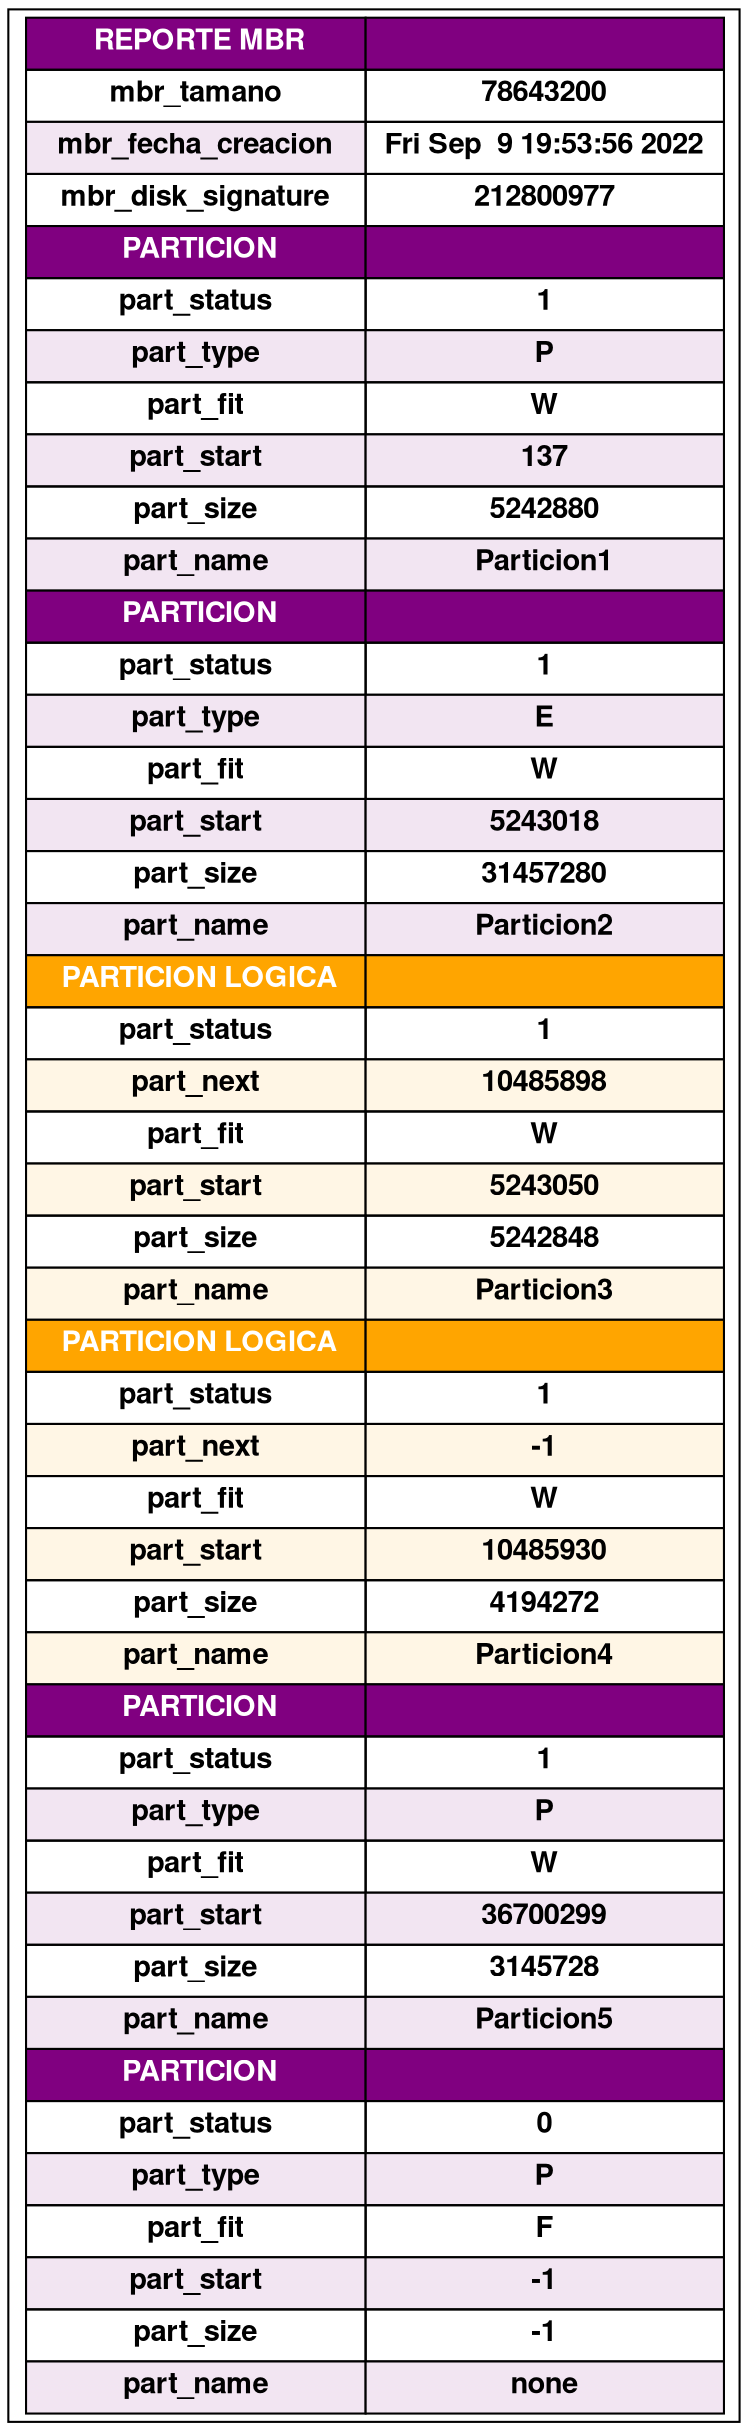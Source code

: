 digraph G {
fontname="Helvetica,Arial,sans-serif"
node [fontname="Helvetica,Arial,sans-serif"]
rankdir=TB;
node [shape=record];
a[label = <<table border="0" cellborder="1" cellspacing="0" cellpadding="4">
            <tr> <td bgcolor="#800080">  <font color="white"> <b>REPORTE MBR</b> </font> </td> <td bgcolor="#800080"></td> </tr>
            <tr> <td> <b>mbr_tamano</b> </td> <td> <b>78643200</b> </td> </tr>
            <tr> <td bgcolor="#f2e5f2"> <b>mbr_fecha_creacion</b> </td> <td> <b>Fri Sep  9 19:53:56 2022
</b> </td> </tr>
            <tr> <td> <b>mbr_disk_signature</b> </td> <td> <b>212800977</b> </td> </tr>
            <tr> <td bgcolor="#800080">  <font color="white"> <b>PARTICION</b> </font> </td> <td bgcolor="#800080"></td> </tr>
            <tr> <td> <b>part_status</b> </td> <td> <b>1</b> </td> </tr>
            <tr> <td bgcolor="#f2e5f2"> <b>part_type</b> </td> <td bgcolor="#f2e5f2"> <b>P</b> </td> </tr>
            <tr> <td> <b>part_fit</b> </td> <td> <b>W</b> </td> </tr>
            <tr> <td bgcolor="#f2e5f2"> <b>part_start</b> </td> <td bgcolor="#f2e5f2"> <b>137</b> </td> </tr>
            <tr> <td> <b>part_size</b> </td> <td> <b>5242880</b> </td> </tr>
            <tr> <td bgcolor="#f2e5f2"> <b>part_name</b> </td> <td bgcolor="#f2e5f2"> <b>Particion1</b> </td> </tr>
            <tr> <td bgcolor="#800080">  <font color="white"> <b>PARTICION</b> </font> </td> <td bgcolor="#800080"></td> </tr>
            <tr> <td> <b>part_status</b> </td> <td> <b>1</b> </td> </tr>
            <tr> <td bgcolor="#f2e5f2"> <b>part_type</b> </td> <td bgcolor="#f2e5f2"> <b>E</b> </td> </tr>
            <tr> <td> <b>part_fit</b> </td> <td> <b>W</b> </td> </tr>
            <tr> <td bgcolor="#f2e5f2"> <b>part_start</b> </td> <td bgcolor="#f2e5f2"> <b>5243018</b> </td> </tr>
            <tr> <td> <b>part_size</b> </td> <td> <b>31457280</b> </td> </tr>
            <tr> <td bgcolor="#f2e5f2"> <b>part_name</b> </td> <td bgcolor="#f2e5f2"> <b>Particion2</b> </td> </tr>
            <tr> <td bgcolor="#ffa500">  <font color="white"> <b>PARTICION LOGICA</b> </font> </td> <td bgcolor="#ffa500"></td> </tr>
            <tr> <td> <b>part_status</b> </td> <td> <b>1</b> </td> </tr>
            <tr> <td bgcolor="#fff6e5"> <b>part_next</b> </td> <td bgcolor="#fff6e5"> <b>10485898</b> </td> </tr>
            <tr> <td> <b>part_fit</b> </td> <td> <b>W</b> </td> </tr>
            <tr> <td bgcolor="#fff6e5"> <b>part_start</b> </td> <td bgcolor="#fff6e5"> <b>5243050</b> </td> </tr>
            <tr> <td> <b>part_size</b> </td> <td> <b>5242848</b> </td> </tr>
            <tr> <td bgcolor="#fff6e5"> <b>part_name</b> </td> <td bgcolor="#fff6e5"> <b>Particion3</b> </td> </tr>
            <tr> <td bgcolor="#ffa500">  <font color="white"> <b>PARTICION LOGICA</b> </font> </td> <td bgcolor="#ffa500"></td> </tr>
            <tr> <td> <b>part_status</b> </td> <td> <b>1</b> </td> </tr>
            <tr> <td bgcolor="#fff6e5"> <b>part_next</b> </td> <td bgcolor="#fff6e5"> <b>-1</b> </td> </tr>
            <tr> <td> <b>part_fit</b> </td> <td> <b>W</b> </td> </tr>
            <tr> <td bgcolor="#fff6e5"> <b>part_start</b> </td> <td bgcolor="#fff6e5"> <b>10485930</b> </td> </tr>
            <tr> <td> <b>part_size</b> </td> <td> <b>4194272</b> </td> </tr>
            <tr> <td bgcolor="#fff6e5"> <b>part_name</b> </td> <td bgcolor="#fff6e5"> <b>Particion4</b> </td> </tr>
            <tr> <td bgcolor="#800080">  <font color="white"> <b>PARTICION</b> </font> </td> <td bgcolor="#800080"></td> </tr>
            <tr> <td> <b>part_status</b> </td> <td> <b>1</b> </td> </tr>
            <tr> <td bgcolor="#f2e5f2"> <b>part_type</b> </td> <td bgcolor="#f2e5f2"> <b>P</b> </td> </tr>
            <tr> <td> <b>part_fit</b> </td> <td> <b>W</b> </td> </tr>
            <tr> <td bgcolor="#f2e5f2"> <b>part_start</b> </td> <td bgcolor="#f2e5f2"> <b>36700299</b> </td> </tr>
            <tr> <td> <b>part_size</b> </td> <td> <b>3145728</b> </td> </tr>
            <tr> <td bgcolor="#f2e5f2"> <b>part_name</b> </td> <td bgcolor="#f2e5f2"> <b>Particion5</b> </td> </tr>
            <tr> <td bgcolor="#800080">  <font color="white"> <b>PARTICION</b> </font> </td> <td bgcolor="#800080"></td> </tr>
            <tr> <td> <b>part_status</b> </td> <td> <b>0</b> </td> </tr>
            <tr> <td bgcolor="#f2e5f2"> <b>part_type</b> </td> <td bgcolor="#f2e5f2"> <b>P</b> </td> </tr>
            <tr> <td> <b>part_fit</b> </td> <td> <b>F</b> </td> </tr>
            <tr> <td bgcolor="#f2e5f2"> <b>part_start</b> </td> <td bgcolor="#f2e5f2"> <b>-1</b> </td> </tr>
            <tr> <td> <b>part_size</b> </td> <td> <b>-1</b> </td> </tr>
            <tr> <td bgcolor="#f2e5f2"> <b>part_name</b> </td> <td bgcolor="#f2e5f2"> <b>none</b> </td> </tr>
        </table>>
]
}
